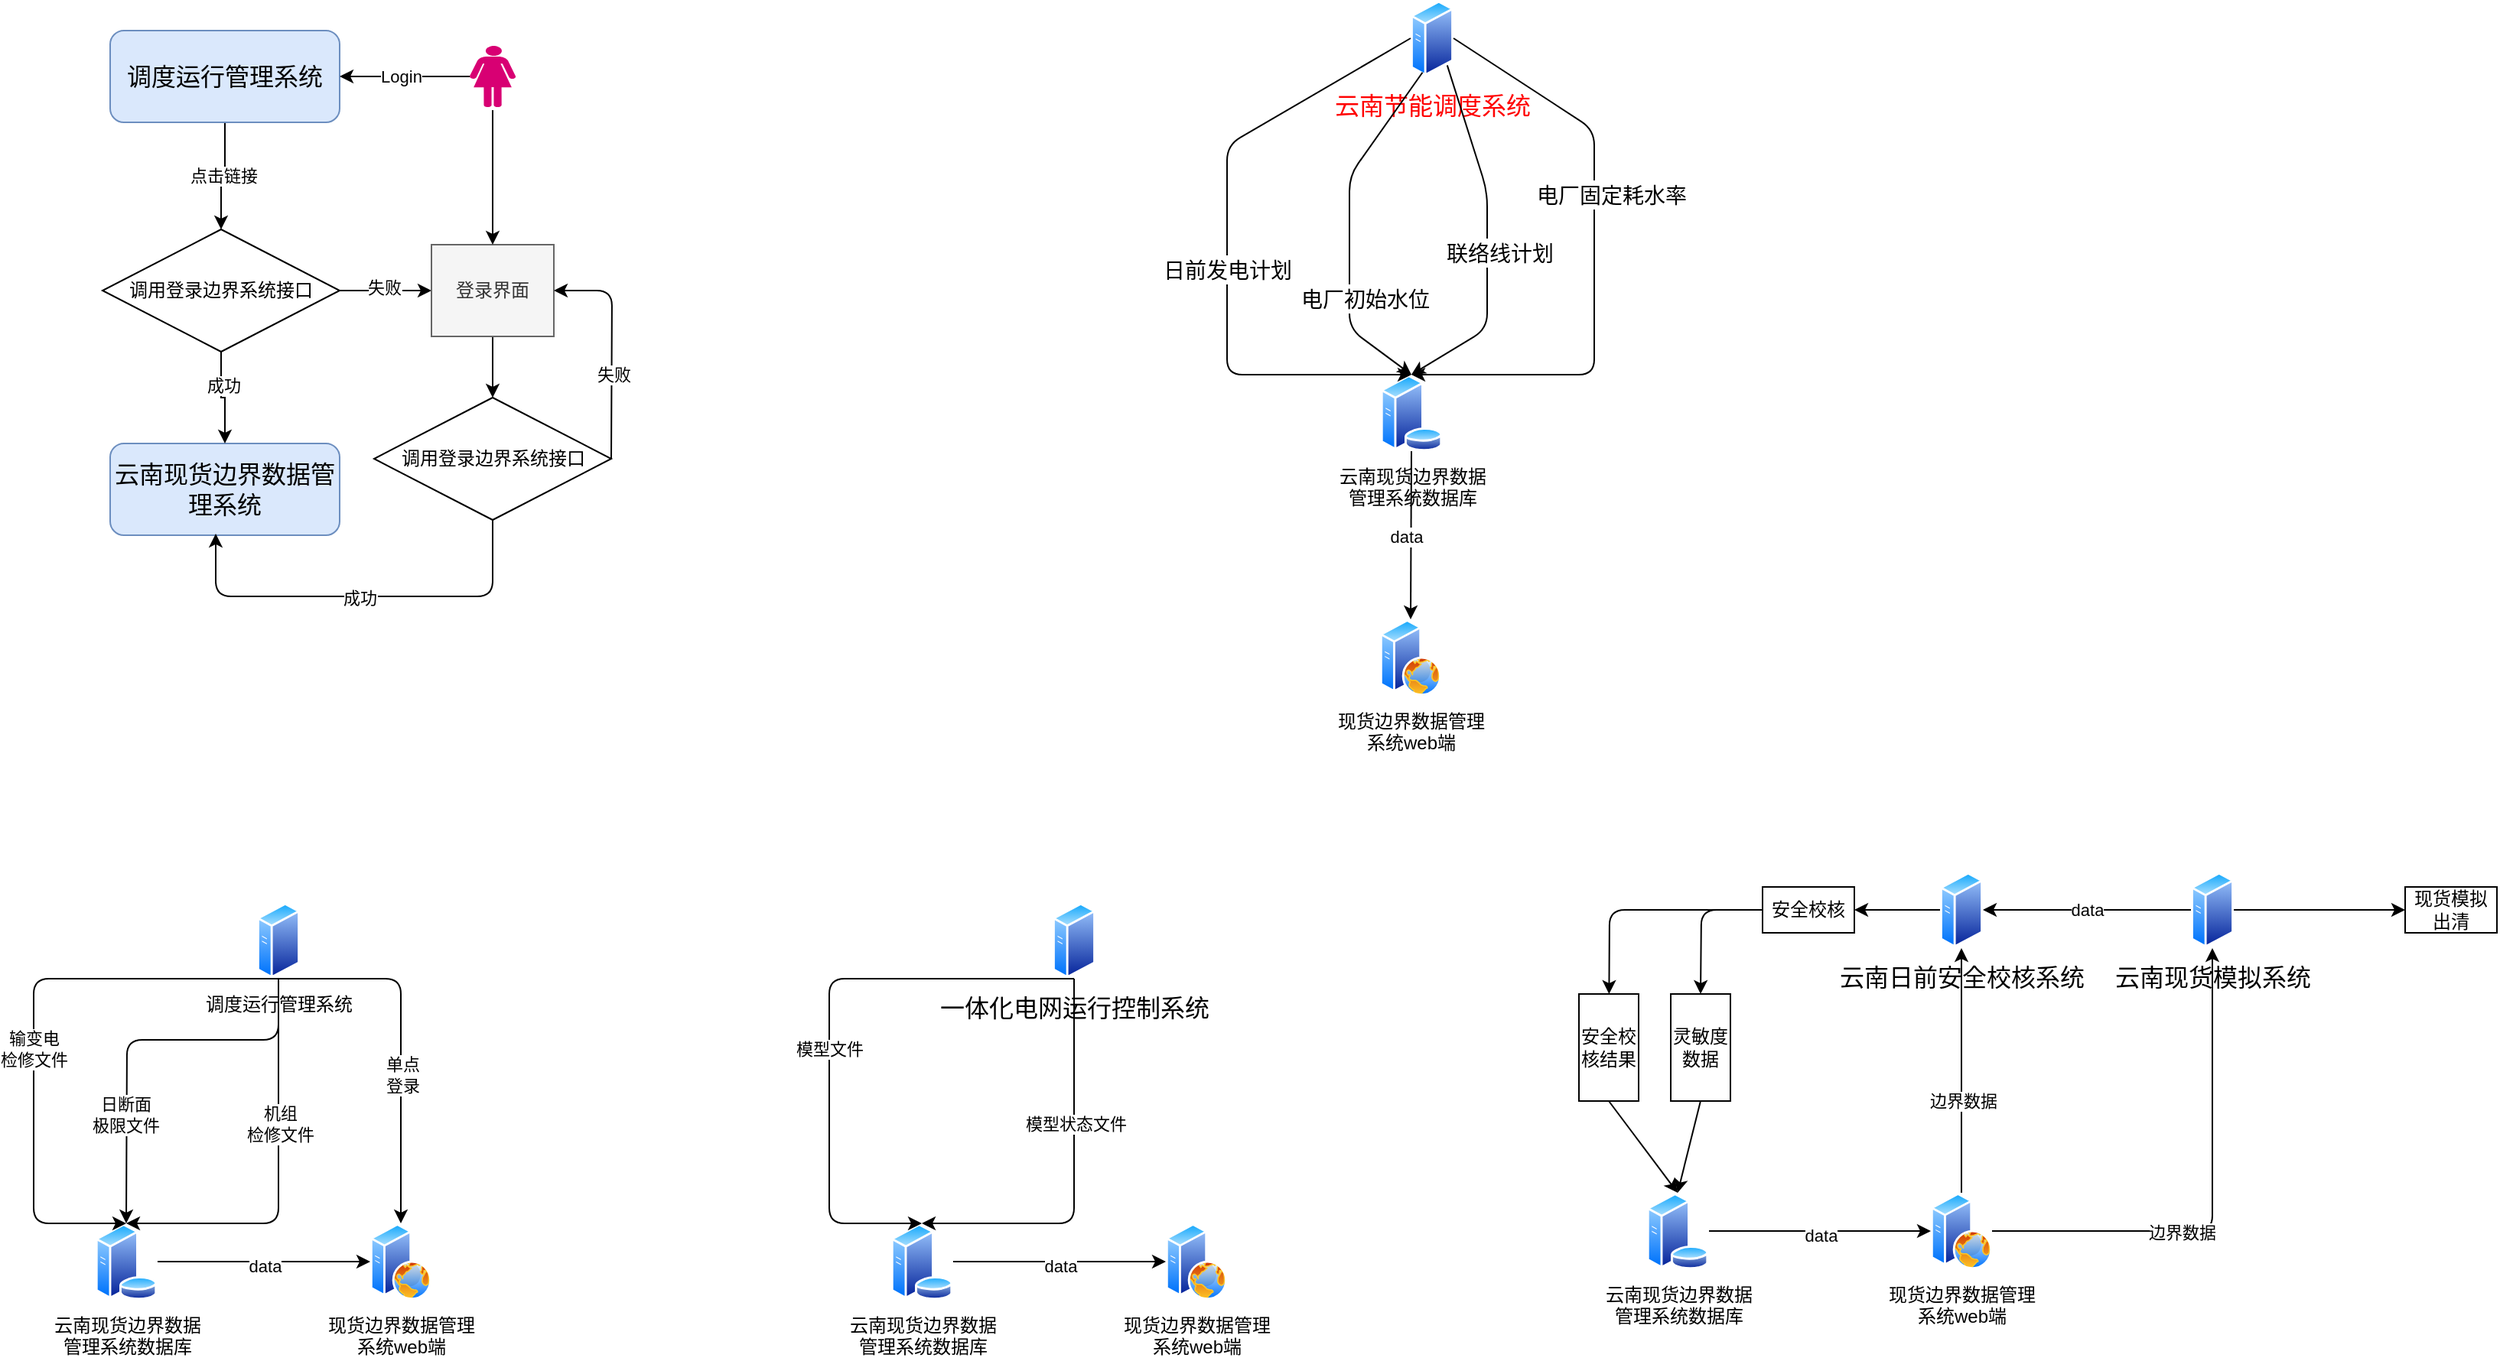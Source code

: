 <mxfile version="13.9.2" type="github">
  <diagram id="V3Fjr_e1vZjvpqPleqKn" name="Page-1">
    <mxGraphModel dx="1063" dy="524" grid="1" gridSize="10" guides="1" tooltips="1" connect="1" arrows="1" fold="1" page="1" pageScale="1" pageWidth="827" pageHeight="1169" background="#ffffff" math="0" shadow="0">
      <root>
        <mxCell id="0" />
        <mxCell id="1" parent="0" />
        <mxCell id="G8XucjVkLJ4G5duzQtwN-8" value="" style="edgeStyle=orthogonalEdgeStyle;rounded=0;orthogonalLoop=1;jettySize=auto;html=1;entryX=0.5;entryY=0;entryDx=0;entryDy=0;" edge="1" parent="1" source="G8XucjVkLJ4G5duzQtwN-1" target="G8XucjVkLJ4G5duzQtwN-11">
          <mxGeometry relative="1" as="geometry" />
        </mxCell>
        <mxCell id="G8XucjVkLJ4G5duzQtwN-10" value="点击链接" style="edgeLabel;html=1;align=center;verticalAlign=middle;resizable=0;points=[];" vertex="1" connectable="0" parent="G8XucjVkLJ4G5duzQtwN-8">
          <mxGeometry relative="1" as="geometry">
            <mxPoint as="offset" />
          </mxGeometry>
        </mxCell>
        <mxCell id="G8XucjVkLJ4G5duzQtwN-1" value="&lt;span style=&quot;font-size: 12pt&quot;&gt;调度运行管理系统&lt;/span&gt;&lt;span style=&quot;font-size: medium&quot;&gt;&lt;/span&gt;" style="rounded=1;whiteSpace=wrap;html=1;fillColor=#dae8fc;strokeColor=#6c8ebf;" vertex="1" parent="1">
          <mxGeometry x="250" y="170" width="150" height="60" as="geometry" />
        </mxCell>
        <mxCell id="G8XucjVkLJ4G5duzQtwN-2" value="&lt;font style=&quot;font-size: 16px&quot;&gt;云南现货边界数据管理系统&lt;/font&gt;" style="rounded=1;whiteSpace=wrap;html=1;fillColor=#dae8fc;strokeColor=#6c8ebf;" vertex="1" parent="1">
          <mxGeometry x="250" y="440" width="150" height="60" as="geometry" />
        </mxCell>
        <mxCell id="G8XucjVkLJ4G5duzQtwN-7" value="" style="edgeStyle=orthogonalEdgeStyle;rounded=0;orthogonalLoop=1;jettySize=auto;html=1;" edge="1" parent="1" source="G8XucjVkLJ4G5duzQtwN-6" target="G8XucjVkLJ4G5duzQtwN-1">
          <mxGeometry relative="1" as="geometry" />
        </mxCell>
        <mxCell id="G8XucjVkLJ4G5duzQtwN-9" value="Login" style="edgeLabel;html=1;align=center;verticalAlign=middle;resizable=0;points=[];" vertex="1" connectable="0" parent="G8XucjVkLJ4G5duzQtwN-7">
          <mxGeometry x="0.06" relative="1" as="geometry">
            <mxPoint as="offset" />
          </mxGeometry>
        </mxCell>
        <mxCell id="G8XucjVkLJ4G5duzQtwN-6" value="" style="verticalLabelPosition=bottom;html=1;verticalAlign=top;align=center;pointerEvents=1;shape=mxgraph.cisco_safe.design.actor_1;fillColor=#d80073;strokeColor=#A50040;fontColor=#ffffff;" vertex="1" parent="1">
          <mxGeometry x="485" y="180" width="30" height="40" as="geometry" />
        </mxCell>
        <mxCell id="G8XucjVkLJ4G5duzQtwN-12" value="" style="edgeStyle=orthogonalEdgeStyle;rounded=0;orthogonalLoop=1;jettySize=auto;html=1;" edge="1" parent="1" source="G8XucjVkLJ4G5duzQtwN-11" target="G8XucjVkLJ4G5duzQtwN-2">
          <mxGeometry relative="1" as="geometry" />
        </mxCell>
        <mxCell id="G8XucjVkLJ4G5duzQtwN-13" value="成功" style="edgeLabel;html=1;align=center;verticalAlign=middle;resizable=0;points=[];" vertex="1" connectable="0" parent="G8XucjVkLJ4G5duzQtwN-12">
          <mxGeometry x="-0.3" y="1" relative="1" as="geometry">
            <mxPoint as="offset" />
          </mxGeometry>
        </mxCell>
        <mxCell id="G8XucjVkLJ4G5duzQtwN-16" value="" style="edgeStyle=orthogonalEdgeStyle;rounded=0;orthogonalLoop=1;jettySize=auto;html=1;" edge="1" parent="1" source="G8XucjVkLJ4G5duzQtwN-11" target="G8XucjVkLJ4G5duzQtwN-15">
          <mxGeometry relative="1" as="geometry" />
        </mxCell>
        <mxCell id="G8XucjVkLJ4G5duzQtwN-17" value="失败" style="edgeLabel;html=1;align=center;verticalAlign=middle;resizable=0;points=[];" vertex="1" connectable="0" parent="G8XucjVkLJ4G5duzQtwN-16">
          <mxGeometry x="-0.04" y="2" relative="1" as="geometry">
            <mxPoint as="offset" />
          </mxGeometry>
        </mxCell>
        <mxCell id="G8XucjVkLJ4G5duzQtwN-11" value="调用登录边界系统接口" style="rhombus;whiteSpace=wrap;html=1;" vertex="1" parent="1">
          <mxGeometry x="245" y="300" width="155" height="80" as="geometry" />
        </mxCell>
        <mxCell id="G8XucjVkLJ4G5duzQtwN-20" value="" style="edgeStyle=orthogonalEdgeStyle;rounded=0;orthogonalLoop=1;jettySize=auto;html=1;" edge="1" parent="1" source="G8XucjVkLJ4G5duzQtwN-15" target="G8XucjVkLJ4G5duzQtwN-19">
          <mxGeometry relative="1" as="geometry" />
        </mxCell>
        <mxCell id="G8XucjVkLJ4G5duzQtwN-15" value="登录界面" style="rounded=0;whiteSpace=wrap;html=1;fillColor=#f5f5f5;strokeColor=#666666;fontColor=#333333;" vertex="1" parent="1">
          <mxGeometry x="460" y="310" width="80" height="60" as="geometry" />
        </mxCell>
        <mxCell id="G8XucjVkLJ4G5duzQtwN-19" value="调用登录边界系统接口" style="rhombus;whiteSpace=wrap;html=1;" vertex="1" parent="1">
          <mxGeometry x="422.5" y="410" width="155" height="80" as="geometry" />
        </mxCell>
        <mxCell id="G8XucjVkLJ4G5duzQtwN-21" value="" style="endArrow=classic;html=1;exitX=0.5;exitY=1;exitDx=0;exitDy=0;entryX=0.46;entryY=0.983;entryDx=0;entryDy=0;entryPerimeter=0;" edge="1" parent="1" source="G8XucjVkLJ4G5duzQtwN-19" target="G8XucjVkLJ4G5duzQtwN-2">
          <mxGeometry width="50" height="50" relative="1" as="geometry">
            <mxPoint x="350" y="600" as="sourcePoint" />
            <mxPoint x="400" y="550" as="targetPoint" />
            <Array as="points">
              <mxPoint x="500" y="540" />
              <mxPoint x="319" y="540" />
            </Array>
          </mxGeometry>
        </mxCell>
        <mxCell id="G8XucjVkLJ4G5duzQtwN-24" value="成功" style="edgeLabel;html=1;align=center;verticalAlign=middle;resizable=0;points=[];" vertex="1" connectable="0" parent="G8XucjVkLJ4G5duzQtwN-21">
          <mxGeometry x="0.007" y="1" relative="1" as="geometry">
            <mxPoint as="offset" />
          </mxGeometry>
        </mxCell>
        <mxCell id="G8XucjVkLJ4G5duzQtwN-22" value="" style="endArrow=classic;html=1;entryX=1;entryY=0.5;entryDx=0;entryDy=0;exitX=1;exitY=0.5;exitDx=0;exitDy=0;" edge="1" parent="1" source="G8XucjVkLJ4G5duzQtwN-19" target="G8XucjVkLJ4G5duzQtwN-15">
          <mxGeometry width="50" height="50" relative="1" as="geometry">
            <mxPoint x="580" y="450" as="sourcePoint" />
            <mxPoint x="330" y="530" as="targetPoint" />
            <Array as="points">
              <mxPoint x="578" y="340" />
            </Array>
          </mxGeometry>
        </mxCell>
        <mxCell id="G8XucjVkLJ4G5duzQtwN-23" value="失败" style="edgeLabel;html=1;align=center;verticalAlign=middle;resizable=0;points=[];" vertex="1" connectable="0" parent="G8XucjVkLJ4G5duzQtwN-22">
          <mxGeometry x="-0.257" y="-1" relative="1" as="geometry">
            <mxPoint as="offset" />
          </mxGeometry>
        </mxCell>
        <mxCell id="G8XucjVkLJ4G5duzQtwN-25" value="" style="endArrow=classic;html=1;exitX=0.5;exitY=1.05;exitDx=0;exitDy=0;exitPerimeter=0;entryX=0.5;entryY=0;entryDx=0;entryDy=0;" edge="1" parent="1" source="G8XucjVkLJ4G5duzQtwN-6" target="G8XucjVkLJ4G5duzQtwN-15">
          <mxGeometry width="50" height="50" relative="1" as="geometry">
            <mxPoint x="590" y="290" as="sourcePoint" />
            <mxPoint x="640" y="240" as="targetPoint" />
          </mxGeometry>
        </mxCell>
        <mxCell id="G8XucjVkLJ4G5duzQtwN-28" value="现货边界数据管理&lt;br&gt;系统web端" style="aspect=fixed;perimeter=ellipsePerimeter;html=1;align=center;shadow=0;dashed=0;spacingTop=3;image;image=img/lib/active_directory/web_server.svg;" vertex="1" parent="1">
          <mxGeometry x="420" y="950" width="40" height="50" as="geometry" />
        </mxCell>
        <mxCell id="G8XucjVkLJ4G5duzQtwN-29" value="云南现货边界数据&lt;br&gt;管理系统数据库" style="aspect=fixed;perimeter=ellipsePerimeter;html=1;align=center;shadow=0;dashed=0;spacingTop=3;image;image=img/lib/active_directory/database_server.svg;" vertex="1" parent="1">
          <mxGeometry x="240" y="950" width="41" height="50" as="geometry" />
        </mxCell>
        <mxCell id="G8XucjVkLJ4G5duzQtwN-31" value="调度运行管理系统" style="aspect=fixed;perimeter=ellipsePerimeter;html=1;align=center;shadow=0;dashed=0;spacingTop=3;image;image=img/lib/active_directory/generic_server.svg;" vertex="1" parent="1">
          <mxGeometry x="346" y="740" width="28.0" height="50" as="geometry" />
        </mxCell>
        <mxCell id="G8XucjVkLJ4G5duzQtwN-37" value="" style="endArrow=classic;html=1;exitX=0.5;exitY=1;exitDx=0;exitDy=0;entryX=0.5;entryY=0;entryDx=0;entryDy=0;" edge="1" parent="1" source="G8XucjVkLJ4G5duzQtwN-31" target="G8XucjVkLJ4G5duzQtwN-28">
          <mxGeometry width="50" height="50" relative="1" as="geometry">
            <mxPoint x="360" y="920" as="sourcePoint" />
            <mxPoint x="410" y="870" as="targetPoint" />
            <Array as="points">
              <mxPoint x="440" y="790" />
              <mxPoint x="440" y="840" />
            </Array>
          </mxGeometry>
        </mxCell>
        <mxCell id="G8XucjVkLJ4G5duzQtwN-38" value="单点&lt;br&gt;登录" style="edgeLabel;html=1;align=center;verticalAlign=middle;resizable=0;points=[];" vertex="1" connectable="0" parent="G8XucjVkLJ4G5duzQtwN-37">
          <mxGeometry x="-0.077" y="-32" relative="1" as="geometry">
            <mxPoint x="33" y="32" as="offset" />
          </mxGeometry>
        </mxCell>
        <mxCell id="G8XucjVkLJ4G5duzQtwN-39" value="" style="endArrow=classic;html=1;exitX=0.5;exitY=1;exitDx=0;exitDy=0;entryX=0.5;entryY=0;entryDx=0;entryDy=0;" edge="1" parent="1" source="G8XucjVkLJ4G5duzQtwN-31" target="G8XucjVkLJ4G5duzQtwN-29">
          <mxGeometry width="50" height="50" relative="1" as="geometry">
            <mxPoint x="270" y="950" as="sourcePoint" />
            <mxPoint x="320" y="900" as="targetPoint" />
            <Array as="points">
              <mxPoint x="360" y="830" />
              <mxPoint x="261" y="830" />
            </Array>
          </mxGeometry>
        </mxCell>
        <mxCell id="G8XucjVkLJ4G5duzQtwN-41" value="日断面&lt;br&gt;极限文件" style="edgeLabel;html=1;align=center;verticalAlign=middle;resizable=0;points=[];" vertex="1" connectable="0" parent="G8XucjVkLJ4G5duzQtwN-39">
          <mxGeometry x="0.453" y="-1" relative="1" as="geometry">
            <mxPoint as="offset" />
          </mxGeometry>
        </mxCell>
        <mxCell id="G8XucjVkLJ4G5duzQtwN-43" value="" style="endArrow=classic;html=1;exitX=0.5;exitY=1;exitDx=0;exitDy=0;entryX=0.5;entryY=0;entryDx=0;entryDy=0;" edge="1" parent="1" source="G8XucjVkLJ4G5duzQtwN-31" target="G8XucjVkLJ4G5duzQtwN-29">
          <mxGeometry width="50" height="50" relative="1" as="geometry">
            <mxPoint x="120" y="820" as="sourcePoint" />
            <mxPoint x="150" y="940" as="targetPoint" />
            <Array as="points">
              <mxPoint x="200" y="790" />
              <mxPoint x="200" y="840" />
              <mxPoint x="200" y="950" />
            </Array>
          </mxGeometry>
        </mxCell>
        <mxCell id="G8XucjVkLJ4G5duzQtwN-44" value="输变电&lt;br&gt;检修文件" style="edgeLabel;html=1;align=center;verticalAlign=middle;resizable=0;points=[];" vertex="1" connectable="0" parent="G8XucjVkLJ4G5duzQtwN-43">
          <mxGeometry x="-0.009" y="17" relative="1" as="geometry">
            <mxPoint x="-17" y="17" as="offset" />
          </mxGeometry>
        </mxCell>
        <mxCell id="G8XucjVkLJ4G5duzQtwN-45" value="" style="endArrow=classic;html=1;entryX=0.5;entryY=0;entryDx=0;entryDy=0;" edge="1" parent="1" target="G8XucjVkLJ4G5duzQtwN-29">
          <mxGeometry width="50" height="50" relative="1" as="geometry">
            <mxPoint x="360" y="790" as="sourcePoint" />
            <mxPoint x="180" y="850" as="targetPoint" />
            <Array as="points">
              <mxPoint x="360" y="950" />
            </Array>
          </mxGeometry>
        </mxCell>
        <mxCell id="G8XucjVkLJ4G5duzQtwN-46" value="机组&lt;br&gt;检修文件" style="edgeLabel;html=1;align=center;verticalAlign=middle;resizable=0;points=[];" vertex="1" connectable="0" parent="G8XucjVkLJ4G5duzQtwN-45">
          <mxGeometry x="-0.268" y="1" relative="1" as="geometry">
            <mxPoint as="offset" />
          </mxGeometry>
        </mxCell>
        <mxCell id="G8XucjVkLJ4G5duzQtwN-47" value="" style="endArrow=classic;html=1;exitX=1;exitY=0.5;exitDx=0;exitDy=0;entryX=0;entryY=0.5;entryDx=0;entryDy=0;" edge="1" parent="1" source="G8XucjVkLJ4G5duzQtwN-29" target="G8XucjVkLJ4G5duzQtwN-28">
          <mxGeometry width="50" height="50" relative="1" as="geometry">
            <mxPoint x="360" y="1020" as="sourcePoint" />
            <mxPoint x="410" y="970" as="targetPoint" />
          </mxGeometry>
        </mxCell>
        <mxCell id="G8XucjVkLJ4G5duzQtwN-48" value="data" style="edgeLabel;html=1;align=center;verticalAlign=middle;resizable=0;points=[];" vertex="1" connectable="0" parent="G8XucjVkLJ4G5duzQtwN-47">
          <mxGeometry x="0.007" y="-3" relative="1" as="geometry">
            <mxPoint as="offset" />
          </mxGeometry>
        </mxCell>
        <mxCell id="G8XucjVkLJ4G5duzQtwN-49" value="现货边界数据管理&lt;br&gt;系统web端" style="aspect=fixed;perimeter=ellipsePerimeter;html=1;align=center;shadow=0;dashed=0;spacingTop=3;image;image=img/lib/active_directory/web_server.svg;" vertex="1" parent="1">
          <mxGeometry x="940" y="950" width="40" height="50" as="geometry" />
        </mxCell>
        <mxCell id="G8XucjVkLJ4G5duzQtwN-50" value="云南现货边界数据&lt;br&gt;管理系统数据库" style="aspect=fixed;perimeter=ellipsePerimeter;html=1;align=center;shadow=0;dashed=0;spacingTop=3;image;image=img/lib/active_directory/database_server.svg;" vertex="1" parent="1">
          <mxGeometry x="760" y="950" width="41" height="50" as="geometry" />
        </mxCell>
        <mxCell id="G8XucjVkLJ4G5duzQtwN-51" value="&lt;span style=&quot;font-size: 12pt&quot;&gt;一体化电网运行控制系统&lt;/span&gt;&lt;span style=&quot;font-size: medium&quot;&gt;&lt;/span&gt;" style="aspect=fixed;perimeter=ellipsePerimeter;html=1;align=center;shadow=0;dashed=0;spacingTop=3;image;image=img/lib/active_directory/generic_server.svg;" vertex="1" parent="1">
          <mxGeometry x="866" y="740" width="28.0" height="50" as="geometry" />
        </mxCell>
        <mxCell id="G8XucjVkLJ4G5duzQtwN-56" value="" style="endArrow=classic;html=1;exitX=0.5;exitY=1;exitDx=0;exitDy=0;entryX=0.5;entryY=0;entryDx=0;entryDy=0;" edge="1" parent="1" source="G8XucjVkLJ4G5duzQtwN-51" target="G8XucjVkLJ4G5duzQtwN-50">
          <mxGeometry width="50" height="50" relative="1" as="geometry">
            <mxPoint x="640" y="820" as="sourcePoint" />
            <mxPoint x="670" y="940" as="targetPoint" />
            <Array as="points">
              <mxPoint x="720" y="790" />
              <mxPoint x="720" y="840" />
              <mxPoint x="720" y="950" />
            </Array>
          </mxGeometry>
        </mxCell>
        <mxCell id="G8XucjVkLJ4G5duzQtwN-57" value="模型文件" style="edgeLabel;html=1;align=center;verticalAlign=middle;resizable=0;points=[];" vertex="1" connectable="0" parent="G8XucjVkLJ4G5duzQtwN-56">
          <mxGeometry x="-0.009" y="17" relative="1" as="geometry">
            <mxPoint x="-17" y="17" as="offset" />
          </mxGeometry>
        </mxCell>
        <mxCell id="G8XucjVkLJ4G5duzQtwN-58" value="" style="endArrow=classic;html=1;entryX=0.5;entryY=0;entryDx=0;entryDy=0;" edge="1" parent="1" target="G8XucjVkLJ4G5duzQtwN-50">
          <mxGeometry width="50" height="50" relative="1" as="geometry">
            <mxPoint x="880" y="790" as="sourcePoint" />
            <mxPoint x="700" y="850" as="targetPoint" />
            <Array as="points">
              <mxPoint x="880" y="950" />
            </Array>
          </mxGeometry>
        </mxCell>
        <mxCell id="G8XucjVkLJ4G5duzQtwN-59" value="模型状态文件" style="edgeLabel;html=1;align=center;verticalAlign=middle;resizable=0;points=[];" vertex="1" connectable="0" parent="G8XucjVkLJ4G5duzQtwN-58">
          <mxGeometry x="-0.268" y="1" relative="1" as="geometry">
            <mxPoint as="offset" />
          </mxGeometry>
        </mxCell>
        <mxCell id="G8XucjVkLJ4G5duzQtwN-60" value="" style="endArrow=classic;html=1;exitX=1;exitY=0.5;exitDx=0;exitDy=0;entryX=0;entryY=0.5;entryDx=0;entryDy=0;" edge="1" parent="1" source="G8XucjVkLJ4G5duzQtwN-50" target="G8XucjVkLJ4G5duzQtwN-49">
          <mxGeometry width="50" height="50" relative="1" as="geometry">
            <mxPoint x="880" y="1020" as="sourcePoint" />
            <mxPoint x="930" y="970" as="targetPoint" />
          </mxGeometry>
        </mxCell>
        <mxCell id="G8XucjVkLJ4G5duzQtwN-61" value="data" style="edgeLabel;html=1;align=center;verticalAlign=middle;resizable=0;points=[];" vertex="1" connectable="0" parent="G8XucjVkLJ4G5duzQtwN-60">
          <mxGeometry x="0.007" y="-3" relative="1" as="geometry">
            <mxPoint as="offset" />
          </mxGeometry>
        </mxCell>
        <mxCell id="G8XucjVkLJ4G5duzQtwN-62" value="现货边界数据管理&lt;br&gt;系统web端" style="aspect=fixed;perimeter=ellipsePerimeter;html=1;align=center;shadow=0;dashed=0;spacingTop=3;image;image=img/lib/active_directory/web_server.svg;" vertex="1" parent="1">
          <mxGeometry x="1440" y="930" width="40" height="50" as="geometry" />
        </mxCell>
        <mxCell id="G8XucjVkLJ4G5duzQtwN-63" value="云南现货边界数据&lt;br&gt;管理系统数据库" style="aspect=fixed;perimeter=ellipsePerimeter;html=1;align=center;shadow=0;dashed=0;spacingTop=3;image;image=img/lib/active_directory/database_server.svg;" vertex="1" parent="1">
          <mxGeometry x="1254" y="930" width="41" height="50" as="geometry" />
        </mxCell>
        <mxCell id="G8XucjVkLJ4G5duzQtwN-77" value="" style="edgeStyle=orthogonalEdgeStyle;rounded=0;orthogonalLoop=1;jettySize=auto;html=1;" edge="1" parent="1" source="G8XucjVkLJ4G5duzQtwN-64" target="G8XucjVkLJ4G5duzQtwN-76">
          <mxGeometry relative="1" as="geometry" />
        </mxCell>
        <mxCell id="G8XucjVkLJ4G5duzQtwN-64" value="&lt;span style=&quot;font-size: 12pt&quot;&gt;云南日前安全校核系统&lt;/span&gt;&lt;span style=&quot;font-size: medium&quot;&gt;&lt;/span&gt;" style="aspect=fixed;perimeter=ellipsePerimeter;html=1;align=center;shadow=0;dashed=0;spacingTop=3;image;image=img/lib/active_directory/generic_server.svg;" vertex="1" parent="1">
          <mxGeometry x="1446" y="720" width="28.0" height="50" as="geometry" />
        </mxCell>
        <mxCell id="G8XucjVkLJ4G5duzQtwN-69" value="" style="endArrow=classic;html=1;exitX=1;exitY=0.5;exitDx=0;exitDy=0;entryX=0;entryY=0.5;entryDx=0;entryDy=0;" edge="1" parent="1" source="G8XucjVkLJ4G5duzQtwN-63" target="G8XucjVkLJ4G5duzQtwN-62">
          <mxGeometry width="50" height="50" relative="1" as="geometry">
            <mxPoint x="1374" y="1000" as="sourcePoint" />
            <mxPoint x="1424" y="950" as="targetPoint" />
          </mxGeometry>
        </mxCell>
        <mxCell id="G8XucjVkLJ4G5duzQtwN-70" value="data" style="edgeLabel;html=1;align=center;verticalAlign=middle;resizable=0;points=[];" vertex="1" connectable="0" parent="G8XucjVkLJ4G5duzQtwN-69">
          <mxGeometry x="0.007" y="-3" relative="1" as="geometry">
            <mxPoint as="offset" />
          </mxGeometry>
        </mxCell>
        <mxCell id="G8XucjVkLJ4G5duzQtwN-74" value="" style="endArrow=classic;html=1;exitX=0.5;exitY=0;exitDx=0;exitDy=0;entryX=0.5;entryY=1;entryDx=0;entryDy=0;" edge="1" parent="1" source="G8XucjVkLJ4G5duzQtwN-62" target="G8XucjVkLJ4G5duzQtwN-64">
          <mxGeometry width="50" height="50" relative="1" as="geometry">
            <mxPoint x="1390" y="970" as="sourcePoint" />
            <mxPoint x="1440" y="920" as="targetPoint" />
          </mxGeometry>
        </mxCell>
        <mxCell id="G8XucjVkLJ4G5duzQtwN-75" value="边界数据" style="edgeLabel;html=1;align=center;verticalAlign=middle;resizable=0;points=[];" vertex="1" connectable="0" parent="G8XucjVkLJ4G5duzQtwN-74">
          <mxGeometry x="-0.25" y="-1" relative="1" as="geometry">
            <mxPoint as="offset" />
          </mxGeometry>
        </mxCell>
        <mxCell id="G8XucjVkLJ4G5duzQtwN-76" value="安全校核" style="rounded=0;whiteSpace=wrap;html=1;" vertex="1" parent="1">
          <mxGeometry x="1330" y="730" width="60" height="30" as="geometry" />
        </mxCell>
        <mxCell id="G8XucjVkLJ4G5duzQtwN-78" value="安全校核结果" style="rounded=0;whiteSpace=wrap;html=1;" vertex="1" parent="1">
          <mxGeometry x="1210" y="800" width="39" height="70" as="geometry" />
        </mxCell>
        <mxCell id="G8XucjVkLJ4G5duzQtwN-79" value="灵敏度数据" style="rounded=0;whiteSpace=wrap;html=1;" vertex="1" parent="1">
          <mxGeometry x="1270" y="800" width="39" height="70" as="geometry" />
        </mxCell>
        <mxCell id="G8XucjVkLJ4G5duzQtwN-80" value="" style="endArrow=classic;html=1;exitX=0;exitY=0.5;exitDx=0;exitDy=0;entryX=0.5;entryY=0;entryDx=0;entryDy=0;" edge="1" parent="1" source="G8XucjVkLJ4G5duzQtwN-76" target="G8XucjVkLJ4G5duzQtwN-79">
          <mxGeometry width="50" height="50" relative="1" as="geometry">
            <mxPoint x="1120" y="830" as="sourcePoint" />
            <mxPoint x="1170" y="780" as="targetPoint" />
            <Array as="points">
              <mxPoint x="1290" y="745" />
            </Array>
          </mxGeometry>
        </mxCell>
        <mxCell id="G8XucjVkLJ4G5duzQtwN-81" value="" style="endArrow=classic;html=1;exitX=0;exitY=0.5;exitDx=0;exitDy=0;" edge="1" parent="1" source="G8XucjVkLJ4G5duzQtwN-76" target="G8XucjVkLJ4G5duzQtwN-78">
          <mxGeometry width="50" height="50" relative="1" as="geometry">
            <mxPoint x="1340" y="755" as="sourcePoint" />
            <mxPoint x="1299.5" y="810" as="targetPoint" />
            <Array as="points">
              <mxPoint x="1230" y="745" />
            </Array>
          </mxGeometry>
        </mxCell>
        <mxCell id="G8XucjVkLJ4G5duzQtwN-82" value="" style="endArrow=classic;html=1;exitX=0.5;exitY=1;exitDx=0;exitDy=0;entryX=0.5;entryY=0;entryDx=0;entryDy=0;" edge="1" parent="1" source="G8XucjVkLJ4G5duzQtwN-78" target="G8XucjVkLJ4G5duzQtwN-63">
          <mxGeometry width="50" height="50" relative="1" as="geometry">
            <mxPoint x="1180" y="950" as="sourcePoint" />
            <mxPoint x="1230" y="900" as="targetPoint" />
          </mxGeometry>
        </mxCell>
        <mxCell id="G8XucjVkLJ4G5duzQtwN-83" value="" style="endArrow=classic;html=1;exitX=0.5;exitY=1;exitDx=0;exitDy=0;entryX=0.5;entryY=0;entryDx=0;entryDy=0;" edge="1" parent="1" source="G8XucjVkLJ4G5duzQtwN-79" target="G8XucjVkLJ4G5duzQtwN-63">
          <mxGeometry width="50" height="50" relative="1" as="geometry">
            <mxPoint x="1239.5" y="880" as="sourcePoint" />
            <mxPoint x="1240" y="910" as="targetPoint" />
          </mxGeometry>
        </mxCell>
        <mxCell id="G8XucjVkLJ4G5duzQtwN-101" value="" style="edgeStyle=orthogonalEdgeStyle;rounded=0;orthogonalLoop=1;jettySize=auto;html=1;" edge="1" parent="1" source="G8XucjVkLJ4G5duzQtwN-102" target="G8XucjVkLJ4G5duzQtwN-107">
          <mxGeometry relative="1" as="geometry" />
        </mxCell>
        <mxCell id="G8XucjVkLJ4G5duzQtwN-102" value="&lt;span style=&quot;font-size: 12pt&quot;&gt;云南现货模拟系统&lt;/span&gt;&lt;span style=&quot;font-size: medium&quot;&gt;&lt;/span&gt;" style="aspect=fixed;perimeter=ellipsePerimeter;html=1;align=center;shadow=0;dashed=0;spacingTop=3;image;image=img/lib/active_directory/generic_server.svg;" vertex="1" parent="1">
          <mxGeometry x="1610" y="720" width="28.0" height="50" as="geometry" />
        </mxCell>
        <mxCell id="G8XucjVkLJ4G5duzQtwN-105" value="" style="endArrow=classic;html=1;exitX=1;exitY=0.5;exitDx=0;exitDy=0;entryX=0.5;entryY=1;entryDx=0;entryDy=0;" edge="1" parent="1" source="G8XucjVkLJ4G5duzQtwN-62" target="G8XucjVkLJ4G5duzQtwN-102">
          <mxGeometry width="50" height="50" relative="1" as="geometry">
            <mxPoint x="1950" y="890" as="sourcePoint" />
            <mxPoint x="1930" y="920" as="targetPoint" />
            <Array as="points">
              <mxPoint x="1624" y="955" />
            </Array>
          </mxGeometry>
        </mxCell>
        <mxCell id="G8XucjVkLJ4G5duzQtwN-106" value="边界数据" style="edgeLabel;html=1;align=center;verticalAlign=middle;resizable=0;points=[];" vertex="1" connectable="0" parent="G8XucjVkLJ4G5duzQtwN-105">
          <mxGeometry x="-0.25" y="-1" relative="1" as="geometry">
            <mxPoint as="offset" />
          </mxGeometry>
        </mxCell>
        <mxCell id="G8XucjVkLJ4G5duzQtwN-107" value="现货模拟出清" style="rounded=0;whiteSpace=wrap;html=1;" vertex="1" parent="1">
          <mxGeometry x="1750" y="730" width="60" height="30" as="geometry" />
        </mxCell>
        <mxCell id="G8XucjVkLJ4G5duzQtwN-116" value="data" style="endArrow=classic;html=1;exitX=0;exitY=0.5;exitDx=0;exitDy=0;entryX=1;entryY=0.5;entryDx=0;entryDy=0;" edge="1" parent="1" source="G8XucjVkLJ4G5duzQtwN-102" target="G8XucjVkLJ4G5duzQtwN-64">
          <mxGeometry width="50" height="50" relative="1" as="geometry">
            <mxPoint x="1550" y="750" as="sourcePoint" />
            <mxPoint x="1600" y="700" as="targetPoint" />
          </mxGeometry>
        </mxCell>
        <mxCell id="G8XucjVkLJ4G5duzQtwN-117" value="现货边界数据管理&lt;br&gt;系统web端" style="aspect=fixed;perimeter=ellipsePerimeter;html=1;align=center;shadow=0;dashed=0;spacingTop=3;image;image=img/lib/active_directory/web_server.svg;" vertex="1" parent="1">
          <mxGeometry x="1080" y="555" width="40" height="50" as="geometry" />
        </mxCell>
        <mxCell id="G8XucjVkLJ4G5duzQtwN-118" value="云南现货边界数据&lt;br&gt;管理系统数据库" style="aspect=fixed;perimeter=ellipsePerimeter;html=1;align=center;shadow=0;dashed=0;spacingTop=3;image;image=img/lib/active_directory/database_server.svg;" vertex="1" parent="1">
          <mxGeometry x="1080" y="395" width="41" height="50" as="geometry" />
        </mxCell>
        <mxCell id="G8XucjVkLJ4G5duzQtwN-119" value="&lt;span style=&quot;font-size: 12pt&quot;&gt;&lt;font color=&quot;#ff0000&quot;&gt;云南节能调度系统&lt;/font&gt;&lt;/span&gt;&lt;span style=&quot;font-size: medium&quot;&gt;&lt;/span&gt;" style="aspect=fixed;perimeter=ellipsePerimeter;html=1;align=center;shadow=0;dashed=0;spacingTop=3;image;image=img/lib/active_directory/generic_server.svg;" vertex="1" parent="1">
          <mxGeometry x="1100" y="150" width="28.0" height="50" as="geometry" />
        </mxCell>
        <mxCell id="G8XucjVkLJ4G5duzQtwN-120" value="" style="endArrow=classic;html=1;exitX=0;exitY=0.5;exitDx=0;exitDy=0;entryX=0.5;entryY=0;entryDx=0;entryDy=0;" edge="1" parent="1" source="G8XucjVkLJ4G5duzQtwN-119" target="G8XucjVkLJ4G5duzQtwN-118">
          <mxGeometry width="50" height="50" relative="1" as="geometry">
            <mxPoint x="1100" y="170" as="sourcePoint" />
            <mxPoint x="990" y="385" as="targetPoint" />
            <Array as="points">
              <mxPoint x="980" y="245" />
              <mxPoint x="980" y="325" />
              <mxPoint x="980" y="395" />
              <mxPoint x="1040" y="395" />
            </Array>
          </mxGeometry>
        </mxCell>
        <mxCell id="G8XucjVkLJ4G5duzQtwN-121" value="&lt;font style=&quot;font-size: 14px&quot;&gt;日前发电计划&lt;/font&gt;&lt;span style=&quot;font-size: medium&quot;&gt;&lt;/span&gt;" style="edgeLabel;html=1;align=center;verticalAlign=middle;resizable=0;points=[];" vertex="1" connectable="0" parent="G8XucjVkLJ4G5duzQtwN-120">
          <mxGeometry x="-0.009" y="17" relative="1" as="geometry">
            <mxPoint x="-17" y="17" as="offset" />
          </mxGeometry>
        </mxCell>
        <mxCell id="G8XucjVkLJ4G5duzQtwN-122" value="" style="endArrow=classic;html=1;entryX=0.5;entryY=0;entryDx=0;entryDy=0;exitX=1;exitY=1;exitDx=0;exitDy=0;" edge="1" parent="1" target="G8XucjVkLJ4G5duzQtwN-118" source="G8XucjVkLJ4G5duzQtwN-119">
          <mxGeometry width="50" height="50" relative="1" as="geometry">
            <mxPoint x="1114" y="195" as="sourcePoint" />
            <mxPoint x="1020" y="295" as="targetPoint" />
            <Array as="points">
              <mxPoint x="1150" y="275" />
              <mxPoint x="1150" y="365" />
            </Array>
          </mxGeometry>
        </mxCell>
        <mxCell id="G8XucjVkLJ4G5duzQtwN-123" value="&lt;font style=&quot;font-size: 14px&quot;&gt;联络线计划&lt;/font&gt;&lt;span style=&quot;font-size: medium&quot;&gt;&lt;/span&gt;" style="edgeLabel;html=1;align=center;verticalAlign=middle;resizable=0;points=[];" vertex="1" connectable="0" parent="G8XucjVkLJ4G5duzQtwN-122">
          <mxGeometry x="-0.268" y="1" relative="1" as="geometry">
            <mxPoint x="7.04" y="41.14" as="offset" />
          </mxGeometry>
        </mxCell>
        <mxCell id="G8XucjVkLJ4G5duzQtwN-124" value="" style="endArrow=classic;html=1;exitX=0.5;exitY=1;exitDx=0;exitDy=0;entryX=0.5;entryY=0;entryDx=0;entryDy=0;" edge="1" parent="1" source="G8XucjVkLJ4G5duzQtwN-118" target="G8XucjVkLJ4G5duzQtwN-117">
          <mxGeometry width="50" height="50" relative="1" as="geometry">
            <mxPoint x="1200" y="465" as="sourcePoint" />
            <mxPoint x="1250" y="415" as="targetPoint" />
          </mxGeometry>
        </mxCell>
        <mxCell id="G8XucjVkLJ4G5duzQtwN-125" value="data" style="edgeLabel;html=1;align=center;verticalAlign=middle;resizable=0;points=[];" vertex="1" connectable="0" parent="G8XucjVkLJ4G5duzQtwN-124">
          <mxGeometry x="0.007" y="-3" relative="1" as="geometry">
            <mxPoint as="offset" />
          </mxGeometry>
        </mxCell>
        <mxCell id="G8XucjVkLJ4G5duzQtwN-126" value="" style="endArrow=classic;html=1;entryX=0.5;entryY=0;entryDx=0;entryDy=0;exitX=0.25;exitY=1;exitDx=0;exitDy=0;" edge="1" parent="1" source="G8XucjVkLJ4G5duzQtwN-119" target="G8XucjVkLJ4G5duzQtwN-118">
          <mxGeometry width="50" height="50" relative="1" as="geometry">
            <mxPoint x="1107.739" y="192.361" as="sourcePoint" />
            <mxPoint x="900" y="445" as="targetPoint" />
            <Array as="points">
              <mxPoint x="1060" y="265" />
              <mxPoint x="1060" y="365" />
            </Array>
          </mxGeometry>
        </mxCell>
        <mxCell id="G8XucjVkLJ4G5duzQtwN-127" value="&lt;font style=&quot;font-size: 14px&quot;&gt;电厂初始水位&lt;/font&gt;&lt;span style=&quot;font-size: medium&quot;&gt;&lt;/span&gt;" style="edgeLabel;html=1;align=center;verticalAlign=middle;resizable=0;points=[];" vertex="1" connectable="0" parent="G8XucjVkLJ4G5duzQtwN-126">
          <mxGeometry x="-0.481" y="2" relative="1" as="geometry">
            <mxPoint x="-4.73" y="96.46" as="offset" />
          </mxGeometry>
        </mxCell>
        <mxCell id="G8XucjVkLJ4G5duzQtwN-128" value="" style="endArrow=classic;html=1;exitX=1;exitY=0.5;exitDx=0;exitDy=0;entryX=0.5;entryY=0;entryDx=0;entryDy=0;" edge="1" parent="1" source="G8XucjVkLJ4G5duzQtwN-119" target="G8XucjVkLJ4G5duzQtwN-118">
          <mxGeometry width="50" height="50" relative="1" as="geometry">
            <mxPoint x="1128" y="170" as="sourcePoint" />
            <mxPoint x="870" y="445" as="targetPoint" />
            <Array as="points">
              <mxPoint x="1220" y="235" />
              <mxPoint x="1220" y="395" />
            </Array>
          </mxGeometry>
        </mxCell>
        <mxCell id="G8XucjVkLJ4G5duzQtwN-129" value="&lt;font style=&quot;font-size: 14px&quot;&gt;电厂固定耗水率&lt;/font&gt;&lt;span style=&quot;font-size: medium&quot;&gt;&lt;/span&gt;" style="edgeLabel;html=1;align=center;verticalAlign=middle;resizable=0;points=[];" vertex="1" connectable="0" parent="G8XucjVkLJ4G5duzQtwN-128">
          <mxGeometry x="-0.347" relative="1" as="geometry">
            <mxPoint x="10.66" y="24.65" as="offset" />
          </mxGeometry>
        </mxCell>
      </root>
    </mxGraphModel>
  </diagram>
</mxfile>
